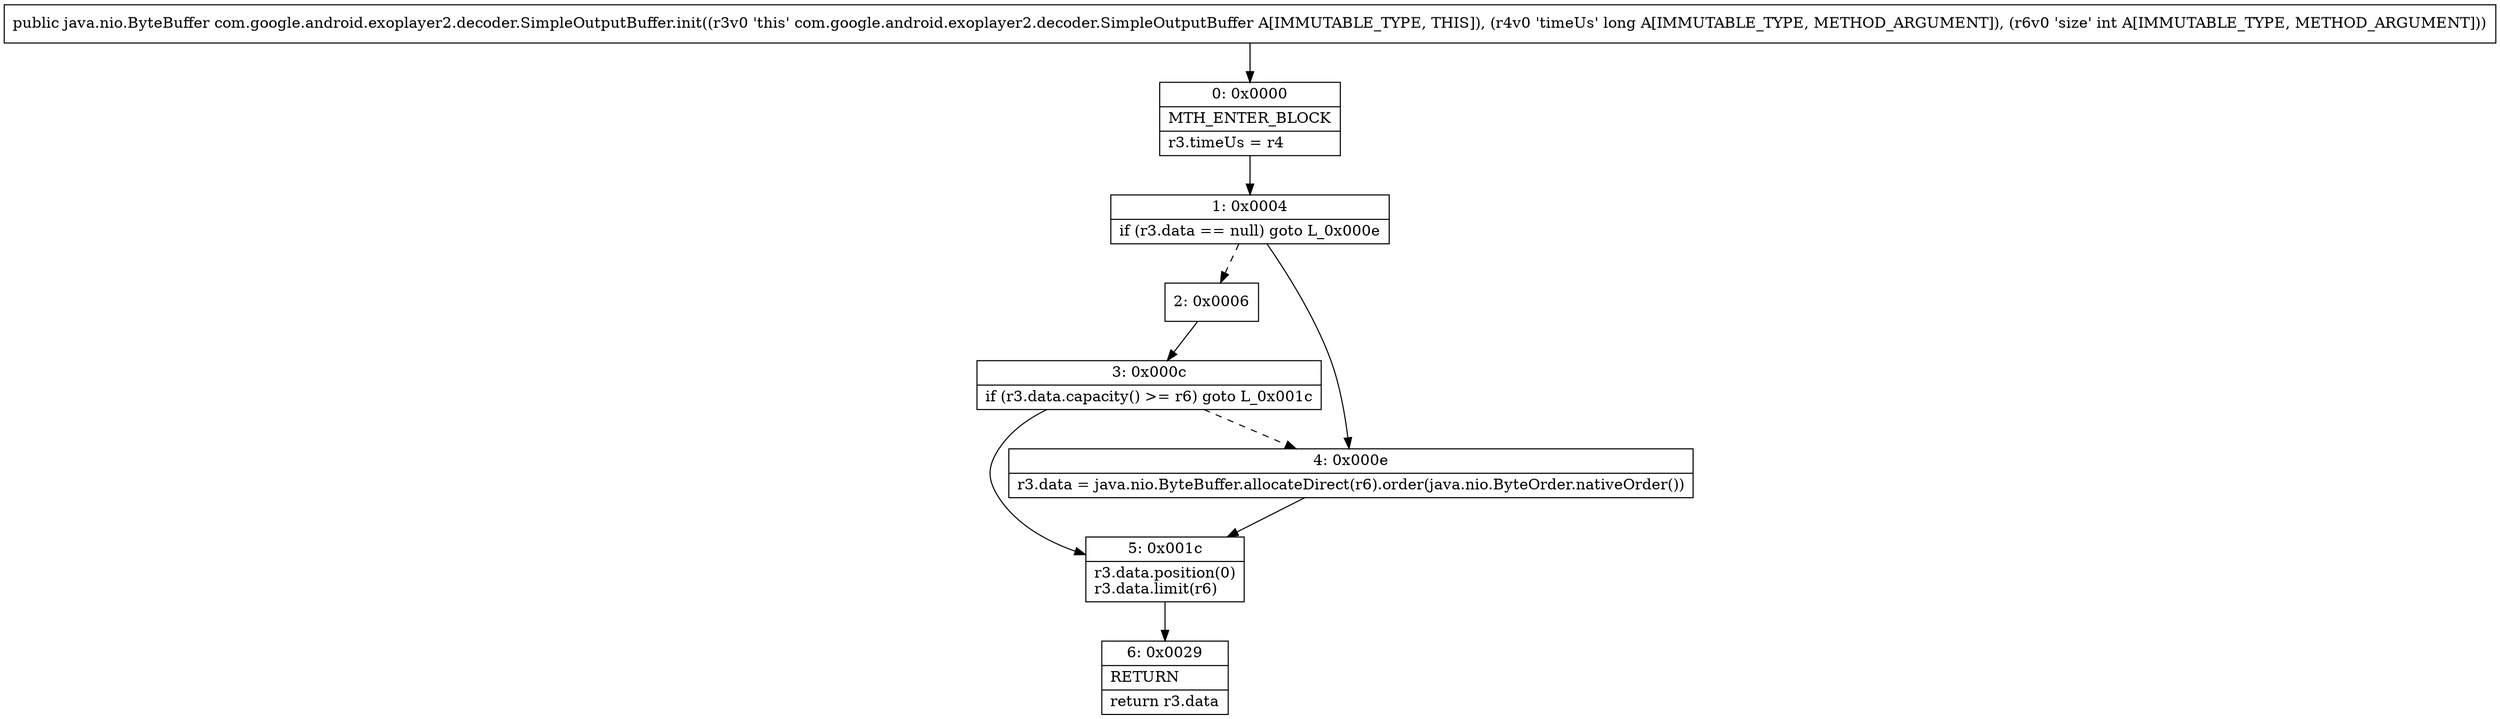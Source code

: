 digraph "CFG forcom.google.android.exoplayer2.decoder.SimpleOutputBuffer.init(JI)Ljava\/nio\/ByteBuffer;" {
Node_0 [shape=record,label="{0\:\ 0x0000|MTH_ENTER_BLOCK\l|r3.timeUs = r4\l}"];
Node_1 [shape=record,label="{1\:\ 0x0004|if (r3.data == null) goto L_0x000e\l}"];
Node_2 [shape=record,label="{2\:\ 0x0006}"];
Node_3 [shape=record,label="{3\:\ 0x000c|if (r3.data.capacity() \>= r6) goto L_0x001c\l}"];
Node_4 [shape=record,label="{4\:\ 0x000e|r3.data = java.nio.ByteBuffer.allocateDirect(r6).order(java.nio.ByteOrder.nativeOrder())\l}"];
Node_5 [shape=record,label="{5\:\ 0x001c|r3.data.position(0)\lr3.data.limit(r6)\l}"];
Node_6 [shape=record,label="{6\:\ 0x0029|RETURN\l|return r3.data\l}"];
MethodNode[shape=record,label="{public java.nio.ByteBuffer com.google.android.exoplayer2.decoder.SimpleOutputBuffer.init((r3v0 'this' com.google.android.exoplayer2.decoder.SimpleOutputBuffer A[IMMUTABLE_TYPE, THIS]), (r4v0 'timeUs' long A[IMMUTABLE_TYPE, METHOD_ARGUMENT]), (r6v0 'size' int A[IMMUTABLE_TYPE, METHOD_ARGUMENT])) }"];
MethodNode -> Node_0;
Node_0 -> Node_1;
Node_1 -> Node_2[style=dashed];
Node_1 -> Node_4;
Node_2 -> Node_3;
Node_3 -> Node_4[style=dashed];
Node_3 -> Node_5;
Node_4 -> Node_5;
Node_5 -> Node_6;
}

